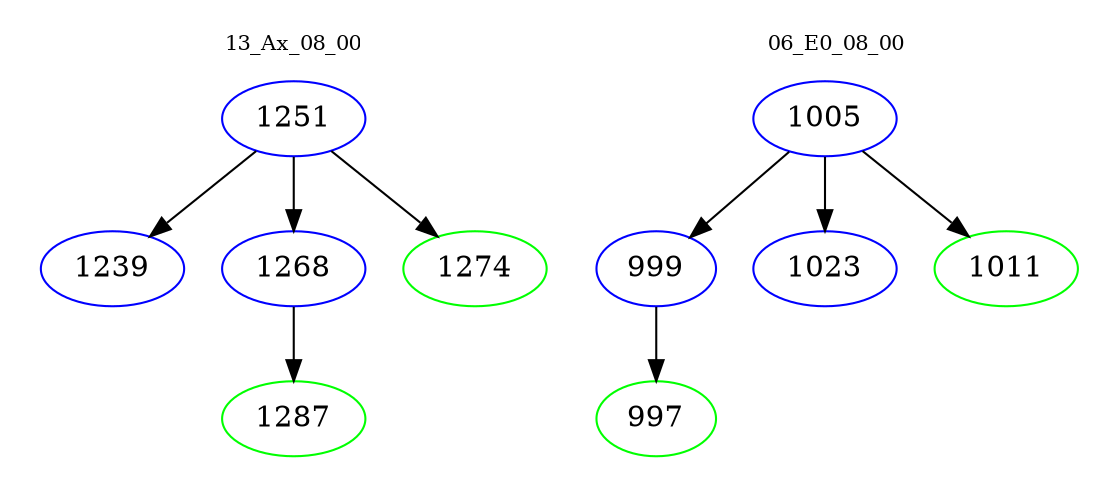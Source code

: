digraph{
subgraph cluster_0 {
color = white
label = "13_Ax_08_00";
fontsize=10;
T0_1251 [label="1251", color="blue"]
T0_1251 -> T0_1239 [color="black"]
T0_1239 [label="1239", color="blue"]
T0_1251 -> T0_1268 [color="black"]
T0_1268 [label="1268", color="blue"]
T0_1268 -> T0_1287 [color="black"]
T0_1287 [label="1287", color="green"]
T0_1251 -> T0_1274 [color="black"]
T0_1274 [label="1274", color="green"]
}
subgraph cluster_1 {
color = white
label = "06_E0_08_00";
fontsize=10;
T1_1005 [label="1005", color="blue"]
T1_1005 -> T1_999 [color="black"]
T1_999 [label="999", color="blue"]
T1_999 -> T1_997 [color="black"]
T1_997 [label="997", color="green"]
T1_1005 -> T1_1023 [color="black"]
T1_1023 [label="1023", color="blue"]
T1_1005 -> T1_1011 [color="black"]
T1_1011 [label="1011", color="green"]
}
}
